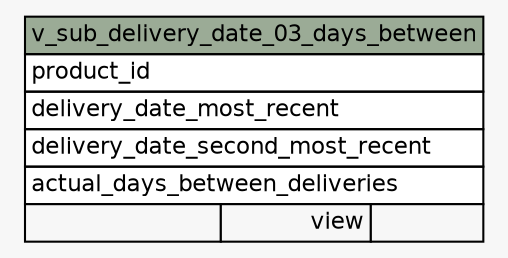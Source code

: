 // dot 2.2.1 on Windows 10 10.0
// SchemaSpy rev 590
digraph "v_sub_delivery_date_03_days_between" {
  graph [
    rankdir="RL"
    bgcolor="#f7f7f7"
    nodesep="0.18"
    ranksep="0.46"
    fontname="Helvetica"
    fontsize="11"
  ];
  node [
    fontname="Helvetica"
    fontsize="11"
    shape="plaintext"
  ];
  edge [
    arrowsize="0.8"
  ];
  "v_sub_delivery_date_03_days_between" [
    label=<
    <TABLE BORDER="0" CELLBORDER="1" CELLSPACING="0" BGCOLOR="#ffffff">
      <TR><TD COLSPAN="3" BGCOLOR="#9bab96" ALIGN="CENTER">v_sub_delivery_date_03_days_between</TD></TR>
      <TR><TD PORT="product_id" COLSPAN="3" ALIGN="LEFT">product_id</TD></TR>
      <TR><TD PORT="delivery_date_most_recent" COLSPAN="3" ALIGN="LEFT">delivery_date_most_recent</TD></TR>
      <TR><TD PORT="delivery_date_second_most_recent" COLSPAN="3" ALIGN="LEFT">delivery_date_second_most_recent</TD></TR>
      <TR><TD PORT="actual_days_between_deliveries" COLSPAN="3" ALIGN="LEFT">actual_days_between_deliveries</TD></TR>
      <TR><TD ALIGN="LEFT" BGCOLOR="#f7f7f7">  </TD><TD ALIGN="RIGHT" BGCOLOR="#f7f7f7">view</TD><TD ALIGN="RIGHT" BGCOLOR="#f7f7f7">  </TD></TR>
    </TABLE>>
    URL="tables/v_sub_delivery_date_03_days_between.html"
    tooltip="v_sub_delivery_date_03_days_between"
  ];
}
